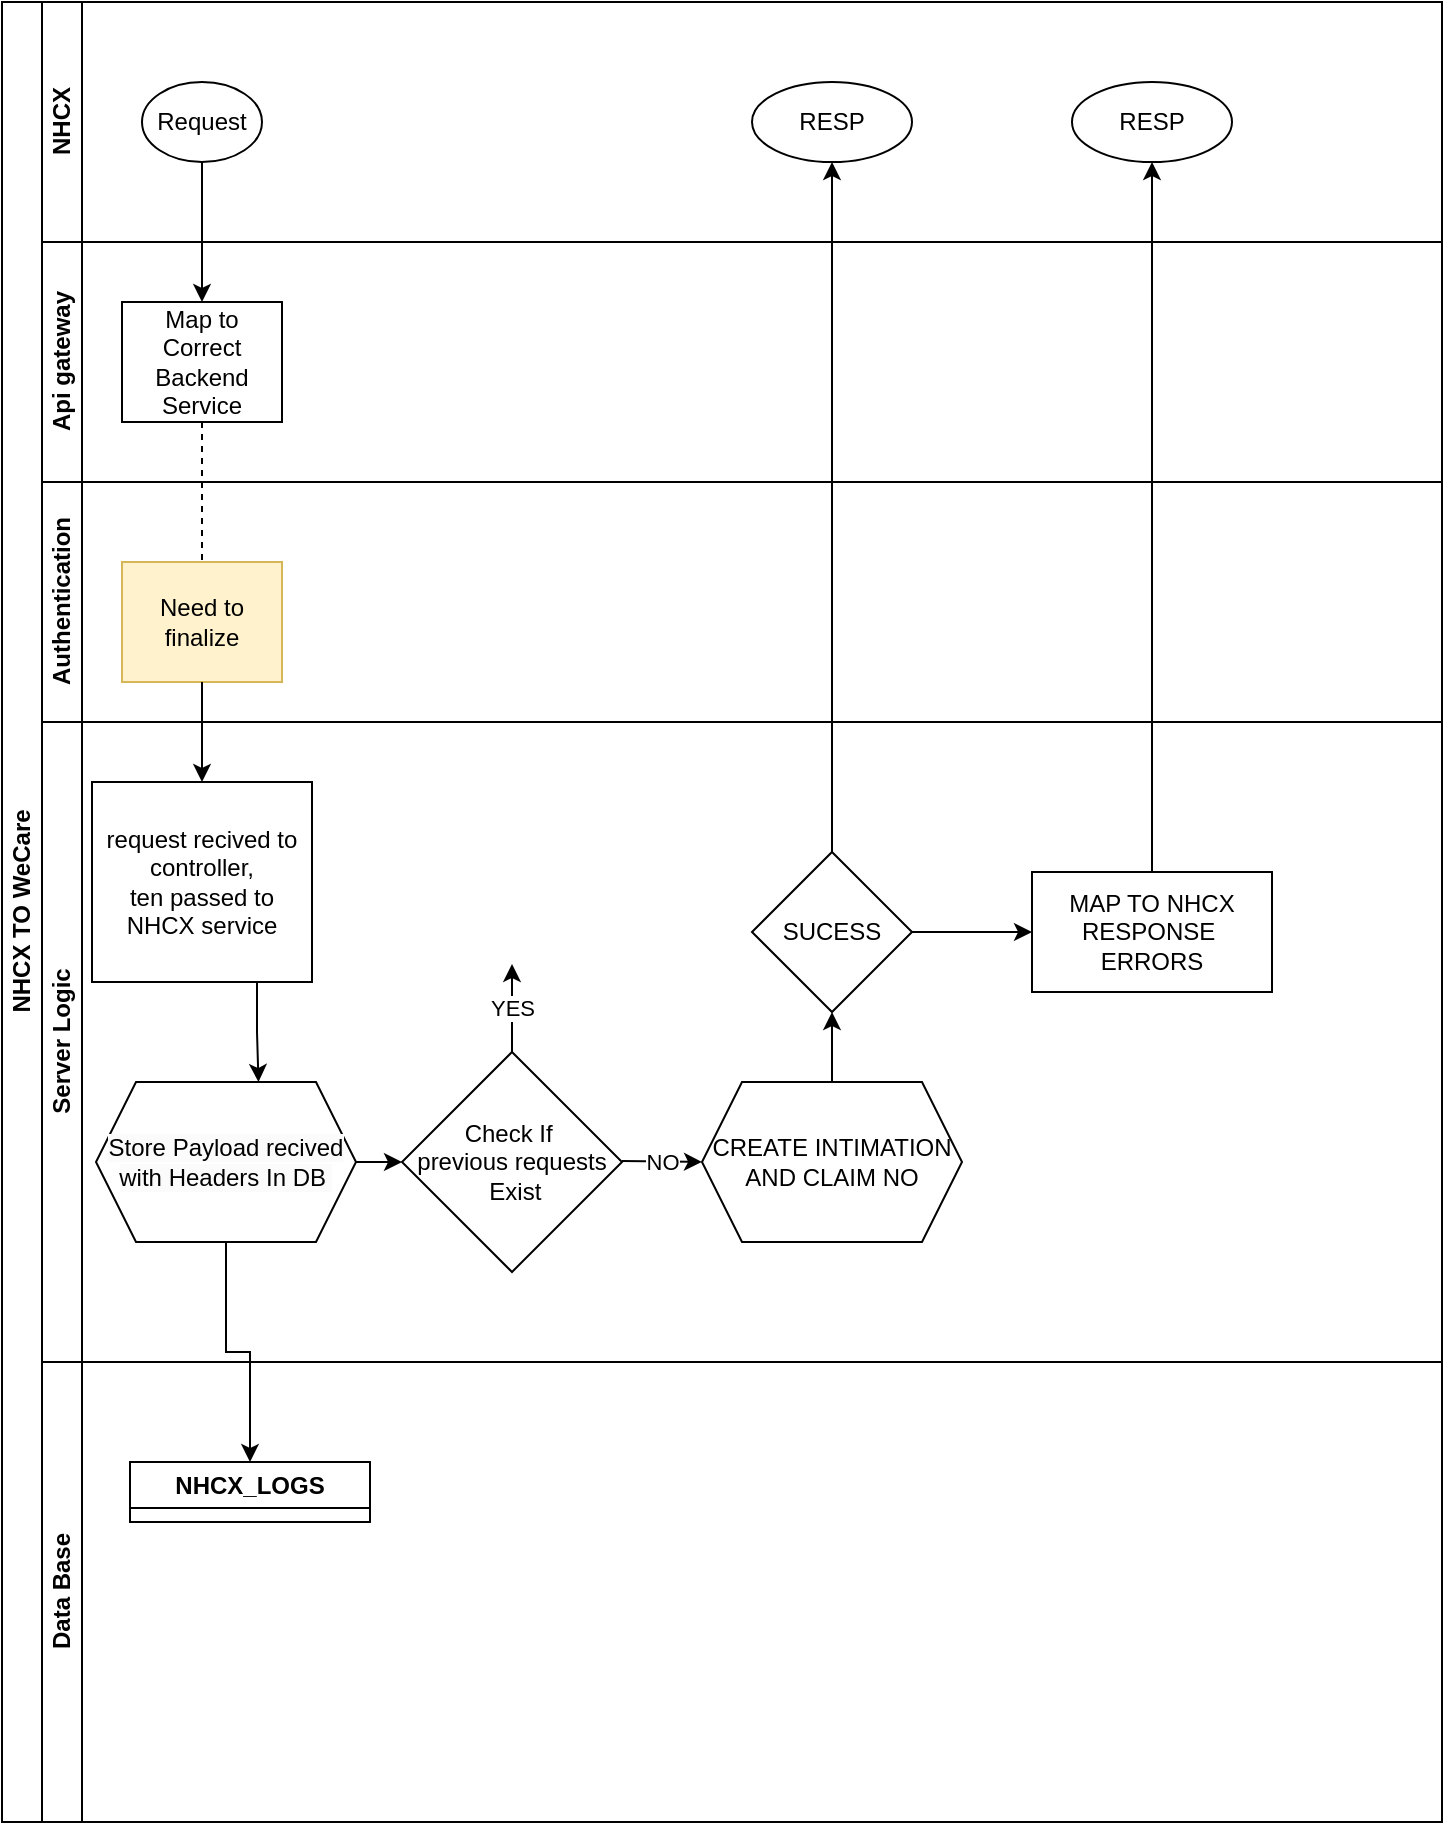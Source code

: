 <mxfile version="22.0.2" type="github" pages="4">
  <diagram id="prtHgNgQTEPvFCAcTncT" name="Page-1">
    <mxGraphModel dx="954" dy="526" grid="1" gridSize="10" guides="1" tooltips="1" connect="1" arrows="1" fold="1" page="1" pageScale="1" pageWidth="827" pageHeight="1169" math="0" shadow="0">
      <root>
        <mxCell id="0" />
        <mxCell id="1" parent="0" />
        <mxCell id="dNxyNK7c78bLwvsdeMH5-19" value="NHCX TO WeCare" style="swimlane;html=1;childLayout=stackLayout;resizeParent=1;resizeParentMax=0;horizontal=0;startSize=20;horizontalStack=0;" parent="1" vertex="1">
          <mxGeometry x="120" y="120" width="720" height="910" as="geometry">
            <mxRectangle x="120" y="120" width="40" height="60" as="alternateBounds" />
          </mxGeometry>
        </mxCell>
        <mxCell id="dNxyNK7c78bLwvsdeMH5-20" value="NHCX" style="swimlane;html=1;startSize=20;horizontal=0;" parent="dNxyNK7c78bLwvsdeMH5-19" vertex="1">
          <mxGeometry x="20" width="700" height="120" as="geometry">
            <mxRectangle x="20" width="430" height="30" as="alternateBounds" />
          </mxGeometry>
        </mxCell>
        <mxCell id="dNxyNK7c78bLwvsdeMH5-23" value="Request" style="ellipse;whiteSpace=wrap;html=1;" parent="dNxyNK7c78bLwvsdeMH5-20" vertex="1">
          <mxGeometry x="50" y="40" width="60" height="40" as="geometry" />
        </mxCell>
        <mxCell id="n_Xed9ibIA65ynU_BDhb-50" value="RESP" style="ellipse;whiteSpace=wrap;html=1;" parent="dNxyNK7c78bLwvsdeMH5-20" vertex="1">
          <mxGeometry x="355" y="40" width="80" height="40" as="geometry" />
        </mxCell>
        <mxCell id="n_Xed9ibIA65ynU_BDhb-54" value="RESP" style="ellipse;whiteSpace=wrap;html=1;" parent="dNxyNK7c78bLwvsdeMH5-20" vertex="1">
          <mxGeometry x="515" y="40" width="80" height="40" as="geometry" />
        </mxCell>
        <mxCell id="dNxyNK7c78bLwvsdeMH5-21" value="Api gateway" style="swimlane;html=1;startSize=20;horizontal=0;" parent="dNxyNK7c78bLwvsdeMH5-19" vertex="1">
          <mxGeometry x="20" y="120" width="700" height="120" as="geometry" />
        </mxCell>
        <mxCell id="dNxyNK7c78bLwvsdeMH5-24" value="Map to Correct Backend Service" style="rounded=0;whiteSpace=wrap;html=1;fontFamily=Helvetica;fontSize=12;fontColor=#000000;align=center;" parent="dNxyNK7c78bLwvsdeMH5-21" vertex="1">
          <mxGeometry x="40" y="30" width="80" height="60" as="geometry" />
        </mxCell>
        <mxCell id="dNxyNK7c78bLwvsdeMH5-22" value="Authentication" style="swimlane;html=1;startSize=20;horizontal=0;" parent="dNxyNK7c78bLwvsdeMH5-19" vertex="1">
          <mxGeometry x="20" y="240" width="700" height="120" as="geometry" />
        </mxCell>
        <mxCell id="dNxyNK7c78bLwvsdeMH5-26" value="Need to finalize" style="rounded=0;whiteSpace=wrap;html=1;fontFamily=Helvetica;fontSize=12;align=center;fillColor=#fff2cc;strokeColor=#d6b656;" parent="dNxyNK7c78bLwvsdeMH5-22" vertex="1">
          <mxGeometry x="40" y="40" width="80" height="60" as="geometry" />
        </mxCell>
        <mxCell id="n_Xed9ibIA65ynU_BDhb-4" value="Server Logic" style="swimlane;html=1;startSize=20;horizontal=0;" parent="dNxyNK7c78bLwvsdeMH5-19" vertex="1">
          <mxGeometry x="20" y="360" width="700" height="320" as="geometry" />
        </mxCell>
        <mxCell id="n_Xed9ibIA65ynU_BDhb-18" style="edgeStyle=orthogonalEdgeStyle;rounded=0;orthogonalLoop=1;jettySize=auto;html=1;exitX=0.75;exitY=1;exitDx=0;exitDy=0;entryX=0.625;entryY=0;entryDx=0;entryDy=0;" parent="n_Xed9ibIA65ynU_BDhb-4" source="n_Xed9ibIA65ynU_BDhb-7" target="n_Xed9ibIA65ynU_BDhb-15" edge="1">
          <mxGeometry relative="1" as="geometry" />
        </mxCell>
        <mxCell id="n_Xed9ibIA65ynU_BDhb-7" value="request recived to controller,&lt;br&gt;ten passed to NHCX service" style="rounded=0;whiteSpace=wrap;html=1;fontFamily=Helvetica;fontSize=12;fontColor=#000000;align=center;" parent="n_Xed9ibIA65ynU_BDhb-4" vertex="1">
          <mxGeometry x="25" y="30" width="110" height="100" as="geometry" />
        </mxCell>
        <mxCell id="n_Xed9ibIA65ynU_BDhb-25" value="" style="edgeStyle=orthogonalEdgeStyle;rounded=0;orthogonalLoop=1;jettySize=auto;html=1;" parent="n_Xed9ibIA65ynU_BDhb-4" source="n_Xed9ibIA65ynU_BDhb-15" target="n_Xed9ibIA65ynU_BDhb-24" edge="1">
          <mxGeometry relative="1" as="geometry" />
        </mxCell>
        <mxCell id="n_Xed9ibIA65ynU_BDhb-15" value="&lt;meta charset=&quot;utf-8&quot;&gt;&lt;span style=&quot;color: rgb(0, 0, 0); font-family: Helvetica; font-size: 12px; font-style: normal; font-variant-ligatures: normal; font-variant-caps: normal; font-weight: 400; letter-spacing: normal; orphans: 2; text-align: center; text-indent: 0px; text-transform: none; widows: 2; word-spacing: 0px; -webkit-text-stroke-width: 0px; background-color: rgb(251, 251, 251); text-decoration-thickness: initial; text-decoration-style: initial; text-decoration-color: initial; float: none; display: inline !important;&quot;&gt;Store Payload recived with Headers In DB&amp;nbsp;&lt;/span&gt;" style="shape=hexagon;perimeter=hexagonPerimeter2;whiteSpace=wrap;html=1;fixedSize=1;" parent="n_Xed9ibIA65ynU_BDhb-4" vertex="1">
          <mxGeometry x="27" y="180" width="130" height="80" as="geometry" />
        </mxCell>
        <mxCell id="n_Xed9ibIA65ynU_BDhb-24" value="Check If&amp;nbsp;&lt;br&gt;previous requests&lt;br&gt;&amp;nbsp;Exist" style="rhombus;whiteSpace=wrap;html=1;" parent="n_Xed9ibIA65ynU_BDhb-4" vertex="1">
          <mxGeometry x="180" y="165" width="110" height="110" as="geometry" />
        </mxCell>
        <mxCell id="n_Xed9ibIA65ynU_BDhb-30" value="" style="endArrow=classic;html=1;rounded=0;" parent="n_Xed9ibIA65ynU_BDhb-4" edge="1">
          <mxGeometry relative="1" as="geometry">
            <mxPoint x="290" y="219.5" as="sourcePoint" />
            <mxPoint x="330" y="220" as="targetPoint" />
          </mxGeometry>
        </mxCell>
        <mxCell id="n_Xed9ibIA65ynU_BDhb-31" value="NO" style="edgeLabel;resizable=0;html=1;align=center;verticalAlign=middle;" parent="n_Xed9ibIA65ynU_BDhb-30" connectable="0" vertex="1">
          <mxGeometry relative="1" as="geometry" />
        </mxCell>
        <mxCell id="n_Xed9ibIA65ynU_BDhb-37" value="" style="endArrow=classic;html=1;rounded=0;exitX=0.5;exitY=0;exitDx=0;exitDy=0;" parent="n_Xed9ibIA65ynU_BDhb-4" source="n_Xed9ibIA65ynU_BDhb-24" edge="1">
          <mxGeometry relative="1" as="geometry">
            <mxPoint x="234" y="130" as="sourcePoint" />
            <mxPoint x="235" y="121" as="targetPoint" />
          </mxGeometry>
        </mxCell>
        <mxCell id="n_Xed9ibIA65ynU_BDhb-38" value="YES" style="edgeLabel;resizable=0;html=1;align=center;verticalAlign=middle;" parent="n_Xed9ibIA65ynU_BDhb-37" connectable="0" vertex="1">
          <mxGeometry relative="1" as="geometry" />
        </mxCell>
        <mxCell id="n_Xed9ibIA65ynU_BDhb-45" value="" style="edgeStyle=orthogonalEdgeStyle;rounded=0;orthogonalLoop=1;jettySize=auto;html=1;" parent="n_Xed9ibIA65ynU_BDhb-4" source="n_Xed9ibIA65ynU_BDhb-41" target="n_Xed9ibIA65ynU_BDhb-44" edge="1">
          <mxGeometry relative="1" as="geometry" />
        </mxCell>
        <UserObject label="CREATE INTIMATION AND CLAIM NO" link="data:page/id,0DPZlB081FTVNjkBk7KC" id="n_Xed9ibIA65ynU_BDhb-41">
          <mxCell style="shape=hexagon;perimeter=hexagonPerimeter2;whiteSpace=wrap;html=1;fixedSize=1;" parent="n_Xed9ibIA65ynU_BDhb-4" vertex="1">
            <mxGeometry x="330" y="180" width="130" height="80" as="geometry" />
          </mxCell>
        </UserObject>
        <mxCell id="n_Xed9ibIA65ynU_BDhb-53" value="" style="edgeStyle=orthogonalEdgeStyle;rounded=0;orthogonalLoop=1;jettySize=auto;html=1;" parent="n_Xed9ibIA65ynU_BDhb-4" source="n_Xed9ibIA65ynU_BDhb-44" target="n_Xed9ibIA65ynU_BDhb-52" edge="1">
          <mxGeometry relative="1" as="geometry" />
        </mxCell>
        <mxCell id="n_Xed9ibIA65ynU_BDhb-44" value="SUCESS" style="rhombus;whiteSpace=wrap;html=1;" parent="n_Xed9ibIA65ynU_BDhb-4" vertex="1">
          <mxGeometry x="355" y="65" width="80" height="80" as="geometry" />
        </mxCell>
        <mxCell id="n_Xed9ibIA65ynU_BDhb-52" value="MAP TO NHCX RESPONSE&amp;nbsp; ERRORS" style="whiteSpace=wrap;html=1;" parent="n_Xed9ibIA65ynU_BDhb-4" vertex="1">
          <mxGeometry x="495" y="75" width="120" height="60" as="geometry" />
        </mxCell>
        <mxCell id="n_Xed9ibIA65ynU_BDhb-3" value="Data Base" style="swimlane;html=1;startSize=20;horizontal=0;" parent="dNxyNK7c78bLwvsdeMH5-19" vertex="1">
          <mxGeometry x="20" y="680" width="700" height="230" as="geometry" />
        </mxCell>
        <UserObject label="NHCX_LOGS" link="data:page/id,4wlm6lmaPrlt67HvVmds" id="n_Xed9ibIA65ynU_BDhb-13">
          <mxCell style="swimlane;whiteSpace=wrap;html=1;" parent="n_Xed9ibIA65ynU_BDhb-3" vertex="1" collapsed="1">
            <mxGeometry x="44" y="50" width="120" height="30" as="geometry">
              <mxRectangle x="44" y="50" width="96" height="80" as="alternateBounds" />
            </mxGeometry>
          </mxCell>
        </UserObject>
        <mxCell id="dNxyNK7c78bLwvsdeMH5-25" value="" style="edgeStyle=orthogonalEdgeStyle;rounded=0;orthogonalLoop=1;jettySize=auto;html=1;" parent="dNxyNK7c78bLwvsdeMH5-19" source="dNxyNK7c78bLwvsdeMH5-23" target="dNxyNK7c78bLwvsdeMH5-24" edge="1">
          <mxGeometry relative="1" as="geometry" />
        </mxCell>
        <mxCell id="dNxyNK7c78bLwvsdeMH5-27" value="" style="edgeStyle=orthogonalEdgeStyle;rounded=0;orthogonalLoop=1;jettySize=auto;html=1;dashed=1;endArrow=none;endFill=0;" parent="dNxyNK7c78bLwvsdeMH5-19" source="dNxyNK7c78bLwvsdeMH5-24" target="dNxyNK7c78bLwvsdeMH5-26" edge="1">
          <mxGeometry relative="1" as="geometry" />
        </mxCell>
        <mxCell id="n_Xed9ibIA65ynU_BDhb-8" value="" style="endArrow=classic;html=1;rounded=0;exitX=0.5;exitY=1;exitDx=0;exitDy=0;entryX=0.5;entryY=0;entryDx=0;entryDy=0;" parent="dNxyNK7c78bLwvsdeMH5-19" source="dNxyNK7c78bLwvsdeMH5-26" target="n_Xed9ibIA65ynU_BDhb-7" edge="1">
          <mxGeometry width="50" height="50" relative="1" as="geometry">
            <mxPoint x="270" y="510" as="sourcePoint" />
            <mxPoint x="320" y="460" as="targetPoint" />
          </mxGeometry>
        </mxCell>
        <mxCell id="n_Xed9ibIA65ynU_BDhb-19" style="edgeStyle=orthogonalEdgeStyle;rounded=0;orthogonalLoop=1;jettySize=auto;html=1;" parent="dNxyNK7c78bLwvsdeMH5-19" source="n_Xed9ibIA65ynU_BDhb-15" target="n_Xed9ibIA65ynU_BDhb-13" edge="1">
          <mxGeometry relative="1" as="geometry" />
        </mxCell>
        <mxCell id="n_Xed9ibIA65ynU_BDhb-51" value="" style="edgeStyle=orthogonalEdgeStyle;rounded=0;orthogonalLoop=1;jettySize=auto;html=1;" parent="dNxyNK7c78bLwvsdeMH5-19" source="n_Xed9ibIA65ynU_BDhb-44" target="n_Xed9ibIA65ynU_BDhb-50" edge="1">
          <mxGeometry relative="1" as="geometry" />
        </mxCell>
        <mxCell id="n_Xed9ibIA65ynU_BDhb-55" value="" style="edgeStyle=orthogonalEdgeStyle;rounded=0;orthogonalLoop=1;jettySize=auto;html=1;" parent="dNxyNK7c78bLwvsdeMH5-19" source="n_Xed9ibIA65ynU_BDhb-52" target="n_Xed9ibIA65ynU_BDhb-54" edge="1">
          <mxGeometry relative="1" as="geometry" />
        </mxCell>
      </root>
    </mxGraphModel>
  </diagram>
  <diagram id="0DPZlB081FTVNjkBk7KC" name="create Intimation and  claim">
    <mxGraphModel dx="954" dy="526" grid="1" gridSize="10" guides="1" tooltips="1" connect="1" arrows="1" fold="1" page="1" pageScale="1" pageWidth="827" pageHeight="1169" math="0" shadow="0">
      <root>
        <mxCell id="0" />
        <mxCell id="1" parent="0" />
        <mxCell id="bLgeyS6EQl_RyTogpNhn-4" value="" style="edgeStyle=orthogonalEdgeStyle;rounded=0;orthogonalLoop=1;jettySize=auto;html=1;" parent="1" source="bLgeyS6EQl_RyTogpNhn-2" target="bLgeyS6EQl_RyTogpNhn-3" edge="1">
          <mxGeometry relative="1" as="geometry" />
        </mxCell>
        <mxCell id="bLgeyS6EQl_RyTogpNhn-2" value="PayLoad" style="ellipse;whiteSpace=wrap;html=1;" parent="1" vertex="1">
          <mxGeometry x="80" y="190" width="120" height="40" as="geometry" />
        </mxCell>
        <mxCell id="bLgeyS6EQl_RyTogpNhn-6" value="" style="edgeStyle=orthogonalEdgeStyle;rounded=0;orthogonalLoop=1;jettySize=auto;html=1;" parent="1" source="bLgeyS6EQl_RyTogpNhn-3" target="bLgeyS6EQl_RyTogpNhn-5" edge="1">
          <mxGeometry relative="1" as="geometry" />
        </mxCell>
        <mxCell id="bLgeyS6EQl_RyTogpNhn-3" value="Validate If Payload has all data present" style="rounded=1;whiteSpace=wrap;html=1;" parent="1" vertex="1">
          <mxGeometry x="80" y="300" width="120" height="60" as="geometry" />
        </mxCell>
        <mxCell id="bLgeyS6EQl_RyTogpNhn-8" value="YES" style="edgeStyle=orthogonalEdgeStyle;rounded=0;orthogonalLoop=1;jettySize=auto;html=1;" parent="1" source="bLgeyS6EQl_RyTogpNhn-5" target="bLgeyS6EQl_RyTogpNhn-7" edge="1">
          <mxGeometry relative="1" as="geometry" />
        </mxCell>
        <mxCell id="bLgeyS6EQl_RyTogpNhn-10" value="NO" style="edgeStyle=orthogonalEdgeStyle;rounded=0;orthogonalLoop=1;jettySize=auto;html=1;" parent="1" source="bLgeyS6EQl_RyTogpNhn-5" target="bLgeyS6EQl_RyTogpNhn-9" edge="1">
          <mxGeometry relative="1" as="geometry" />
        </mxCell>
        <mxCell id="bLgeyS6EQl_RyTogpNhn-5" value="Sucess" style="rhombus;whiteSpace=wrap;html=1;rounded=1;" parent="1" vertex="1">
          <mxGeometry x="100" y="430" width="80" height="80" as="geometry" />
        </mxCell>
        <mxCell id="bLgeyS6EQl_RyTogpNhn-12" value="" style="edgeStyle=orthogonalEdgeStyle;rounded=0;orthogonalLoop=1;jettySize=auto;html=1;" parent="1" source="bLgeyS6EQl_RyTogpNhn-7" target="bLgeyS6EQl_RyTogpNhn-11" edge="1">
          <mxGeometry relative="1" as="geometry" />
        </mxCell>
        <mxCell id="bLgeyS6EQl_RyTogpNhn-7" value="Use Create Inimation APi For SPA,&lt;br&gt;" style="whiteSpace=wrap;html=1;rounded=1;" parent="1" vertex="1">
          <mxGeometry x="240" y="440" width="120" height="60" as="geometry" />
        </mxCell>
        <mxCell id="bLgeyS6EQl_RyTogpNhn-9" value="return Error with&amp;nbsp; proper key missed&amp;nbsp; in payload" style="whiteSpace=wrap;html=1;rounded=1;" parent="1" vertex="1">
          <mxGeometry x="80" y="600" width="120" height="60" as="geometry" />
        </mxCell>
        <mxCell id="bLgeyS6EQl_RyTogpNhn-11" value="use Create Inward API&amp;nbsp;" style="whiteSpace=wrap;html=1;rounded=1;" parent="1" vertex="1">
          <mxGeometry x="440" y="440" width="120" height="60" as="geometry" />
        </mxCell>
      </root>
    </mxGraphModel>
  </diagram>
  <diagram id="4wlm6lmaPrlt67HvVmds" name="schema NHCX logs">
    <mxGraphModel dx="954" dy="526" grid="1" gridSize="10" guides="1" tooltips="1" connect="1" arrows="1" fold="1" page="1" pageScale="1" pageWidth="827" pageHeight="1169" math="0" shadow="0">
      <root>
        <mxCell id="0" />
        <mxCell id="1" parent="0" />
        <mxCell id="YQpDddAUyEyW4kxvSw8K-27" value="NHCX Logs" style="shape=table;startSize=20;container=1;collapsible=0;childLayout=tableLayout;strokeColor=default;fontSize=16;" vertex="1" parent="1">
          <mxGeometry x="90" y="730" width="350" height="374" as="geometry" />
        </mxCell>
        <mxCell id="YQpDddAUyEyW4kxvSw8K-28" value="" style="shape=tableRow;horizontal=0;startSize=0;swimlaneHead=0;swimlaneBody=0;strokeColor=inherit;top=0;left=0;bottom=0;right=0;collapsible=0;dropTarget=0;fillColor=none;points=[[0,0.5],[1,0.5]];portConstraint=eastwest;fontSize=16;" vertex="1" parent="YQpDddAUyEyW4kxvSw8K-27">
          <mxGeometry y="20" width="350" height="26" as="geometry" />
        </mxCell>
        <mxCell id="YQpDddAUyEyW4kxvSw8K-29" value="PK" style="shape=partialRectangle;html=1;whiteSpace=wrap;connectable=0;strokeColor=inherit;overflow=hidden;fillColor=none;top=0;left=0;bottom=0;right=0;pointerEvents=1;fontSize=16;" vertex="1" parent="YQpDddAUyEyW4kxvSw8K-28">
          <mxGeometry width="80" height="26" as="geometry">
            <mxRectangle width="80" height="26" as="alternateBounds" />
          </mxGeometry>
        </mxCell>
        <mxCell id="YQpDddAUyEyW4kxvSw8K-30" value="_id" style="shape=partialRectangle;html=1;whiteSpace=wrap;connectable=0;strokeColor=inherit;overflow=hidden;fillColor=none;top=0;left=0;bottom=0;right=0;pointerEvents=1;fontSize=16;" vertex="1" parent="YQpDddAUyEyW4kxvSw8K-28">
          <mxGeometry x="80" width="120" height="26" as="geometry">
            <mxRectangle width="120" height="26" as="alternateBounds" />
          </mxGeometry>
        </mxCell>
        <mxCell id="YQpDddAUyEyW4kxvSw8K-31" value="" style="shape=partialRectangle;html=1;whiteSpace=wrap;connectable=0;strokeColor=inherit;overflow=hidden;fillColor=none;top=0;left=0;bottom=0;right=0;pointerEvents=1;fontSize=16;" vertex="1" parent="YQpDddAUyEyW4kxvSw8K-28">
          <mxGeometry x="200" width="150" height="26" as="geometry">
            <mxRectangle width="150" height="26" as="alternateBounds" />
          </mxGeometry>
        </mxCell>
        <mxCell id="YQpDddAUyEyW4kxvSw8K-32" value="" style="shape=tableRow;horizontal=0;startSize=0;swimlaneHead=0;swimlaneBody=0;strokeColor=inherit;top=0;left=0;bottom=0;right=0;collapsible=0;dropTarget=0;fillColor=none;points=[[0,0.5],[1,0.5]];portConstraint=eastwest;fontSize=16;" vertex="1" parent="YQpDddAUyEyW4kxvSw8K-27">
          <mxGeometry y="46" width="350" height="44" as="geometry" />
        </mxCell>
        <mxCell id="YQpDddAUyEyW4kxvSw8K-33" value="FK1" style="shape=partialRectangle;html=1;whiteSpace=wrap;connectable=0;strokeColor=inherit;overflow=hidden;fillColor=none;top=0;left=0;bottom=0;right=0;pointerEvents=1;fontSize=16;" vertex="1" parent="YQpDddAUyEyW4kxvSw8K-32">
          <mxGeometry width="80" height="44" as="geometry">
            <mxRectangle width="80" height="44" as="alternateBounds" />
          </mxGeometry>
        </mxCell>
        <mxCell id="YQpDddAUyEyW4kxvSw8K-34" value="Claim no" style="shape=partialRectangle;html=1;whiteSpace=wrap;connectable=0;strokeColor=inherit;overflow=hidden;fillColor=none;top=0;left=0;bottom=0;right=0;pointerEvents=1;fontSize=16;" vertex="1" parent="YQpDddAUyEyW4kxvSw8K-32">
          <mxGeometry x="80" width="120" height="44" as="geometry">
            <mxRectangle width="120" height="44" as="alternateBounds" />
          </mxGeometry>
        </mxCell>
        <mxCell id="YQpDddAUyEyW4kxvSw8K-35" value="N&lt;span style=&quot;font-family: Verdana; font-size: 12px; text-align: left;&quot;&gt;on Mandstory String&lt;/span&gt;" style="shape=partialRectangle;html=1;whiteSpace=wrap;connectable=0;strokeColor=inherit;overflow=hidden;fillColor=none;top=0;left=0;bottom=0;right=0;pointerEvents=1;fontSize=16;" vertex="1" parent="YQpDddAUyEyW4kxvSw8K-32">
          <mxGeometry x="200" width="150" height="44" as="geometry">
            <mxRectangle width="150" height="44" as="alternateBounds" />
          </mxGeometry>
        </mxCell>
        <mxCell id="YQpDddAUyEyW4kxvSw8K-36" value="" style="shape=tableRow;horizontal=0;startSize=0;swimlaneHead=0;swimlaneBody=0;strokeColor=inherit;top=0;left=0;bottom=0;right=0;collapsible=0;dropTarget=0;fillColor=none;points=[[0,0.5],[1,0.5]];portConstraint=eastwest;fontSize=16;" vertex="1" parent="YQpDddAUyEyW4kxvSw8K-27">
          <mxGeometry y="90" width="350" height="60" as="geometry" />
        </mxCell>
        <mxCell id="YQpDddAUyEyW4kxvSw8K-37" value="FK2" style="shape=partialRectangle;html=1;whiteSpace=wrap;connectable=0;strokeColor=inherit;overflow=hidden;fillColor=none;top=0;left=0;bottom=0;right=0;pointerEvents=1;fontSize=16;" vertex="1" parent="YQpDddAUyEyW4kxvSw8K-36">
          <mxGeometry width="80" height="60" as="geometry">
            <mxRectangle width="80" height="60" as="alternateBounds" />
          </mxGeometry>
        </mxCell>
        <mxCell id="YQpDddAUyEyW4kxvSw8K-38" value="Claim_ID" style="shape=partialRectangle;html=1;whiteSpace=wrap;connectable=0;strokeColor=inherit;overflow=hidden;fillColor=none;top=0;left=0;bottom=0;right=0;pointerEvents=1;fontSize=16;" vertex="1" parent="YQpDddAUyEyW4kxvSw8K-36">
          <mxGeometry x="80" width="120" height="60" as="geometry">
            <mxRectangle width="120" height="60" as="alternateBounds" />
          </mxGeometry>
        </mxCell>
        <mxCell id="YQpDddAUyEyW4kxvSw8K-39" value="_id for baseclaim&amp;nbsp;" style="shape=partialRectangle;html=1;whiteSpace=wrap;connectable=0;strokeColor=inherit;overflow=hidden;fillColor=none;top=0;left=0;bottom=0;right=0;pointerEvents=1;fontSize=16;" vertex="1" parent="YQpDddAUyEyW4kxvSw8K-36">
          <mxGeometry x="200" width="150" height="60" as="geometry">
            <mxRectangle width="150" height="60" as="alternateBounds" />
          </mxGeometry>
        </mxCell>
        <mxCell id="YQpDddAUyEyW4kxvSw8K-52" style="shape=tableRow;horizontal=0;startSize=0;swimlaneHead=0;swimlaneBody=0;strokeColor=inherit;top=0;left=0;bottom=0;right=0;collapsible=0;dropTarget=0;fillColor=none;points=[[0,0.5],[1,0.5]];portConstraint=eastwest;fontSize=16;" vertex="1" parent="YQpDddAUyEyW4kxvSw8K-27">
          <mxGeometry y="150" width="350" height="56" as="geometry" />
        </mxCell>
        <mxCell id="YQpDddAUyEyW4kxvSw8K-53" value="PK" style="shape=partialRectangle;html=1;whiteSpace=wrap;connectable=0;strokeColor=inherit;overflow=hidden;fillColor=none;top=0;left=0;bottom=0;right=0;pointerEvents=1;fontSize=16;" vertex="1" parent="YQpDddAUyEyW4kxvSw8K-52">
          <mxGeometry width="80" height="56" as="geometry">
            <mxRectangle width="80" height="56" as="alternateBounds" />
          </mxGeometry>
        </mxCell>
        <mxCell id="YQpDddAUyEyW4kxvSw8K-54" value="NHCXID" style="shape=partialRectangle;html=1;whiteSpace=wrap;connectable=0;strokeColor=inherit;overflow=hidden;fillColor=none;top=0;left=0;bottom=0;right=0;pointerEvents=1;fontSize=16;" vertex="1" parent="YQpDddAUyEyW4kxvSw8K-52">
          <mxGeometry x="80" width="120" height="56" as="geometry">
            <mxRectangle width="120" height="56" as="alternateBounds" />
          </mxGeometry>
        </mxCell>
        <mxCell id="YQpDddAUyEyW4kxvSw8K-55" value="Unique NHCX identifier" style="shape=partialRectangle;html=1;whiteSpace=wrap;connectable=0;strokeColor=inherit;overflow=hidden;fillColor=none;top=0;left=0;bottom=0;right=0;pointerEvents=1;fontSize=16;" vertex="1" parent="YQpDddAUyEyW4kxvSw8K-52">
          <mxGeometry x="200" width="150" height="56" as="geometry">
            <mxRectangle width="150" height="56" as="alternateBounds" />
          </mxGeometry>
        </mxCell>
        <mxCell id="YQpDddAUyEyW4kxvSw8K-48" style="shape=tableRow;horizontal=0;startSize=0;swimlaneHead=0;swimlaneBody=0;strokeColor=inherit;top=0;left=0;bottom=0;right=0;collapsible=0;dropTarget=0;fillColor=none;points=[[0,0.5],[1,0.5]];portConstraint=eastwest;fontSize=16;" vertex="1" parent="YQpDddAUyEyW4kxvSw8K-27">
          <mxGeometry y="206" width="350" height="56" as="geometry" />
        </mxCell>
        <mxCell id="YQpDddAUyEyW4kxvSw8K-49" style="shape=partialRectangle;html=1;whiteSpace=wrap;connectable=0;strokeColor=inherit;overflow=hidden;fillColor=none;top=0;left=0;bottom=0;right=0;pointerEvents=1;fontSize=16;" vertex="1" parent="YQpDddAUyEyW4kxvSw8K-48">
          <mxGeometry width="80" height="56" as="geometry">
            <mxRectangle width="80" height="56" as="alternateBounds" />
          </mxGeometry>
        </mxCell>
        <mxCell id="YQpDddAUyEyW4kxvSw8K-50" value="requests" style="shape=partialRectangle;html=1;whiteSpace=wrap;connectable=0;strokeColor=inherit;overflow=hidden;fillColor=none;top=0;left=0;bottom=0;right=0;pointerEvents=1;fontSize=16;" vertex="1" parent="YQpDddAUyEyW4kxvSw8K-48">
          <mxGeometry x="80" width="120" height="56" as="geometry">
            <mxRectangle width="120" height="56" as="alternateBounds" />
          </mxGeometry>
        </mxCell>
        <mxCell id="YQpDddAUyEyW4kxvSw8K-51" value="required Array of objects" style="shape=partialRectangle;html=1;whiteSpace=wrap;connectable=0;strokeColor=inherit;overflow=hidden;fillColor=none;top=0;left=0;bottom=0;right=0;pointerEvents=1;fontSize=16;" vertex="1" parent="YQpDddAUyEyW4kxvSw8K-48">
          <mxGeometry x="200" width="150" height="56" as="geometry">
            <mxRectangle width="150" height="56" as="alternateBounds" />
          </mxGeometry>
        </mxCell>
        <mxCell id="YQpDddAUyEyW4kxvSw8K-44" style="shape=tableRow;horizontal=0;startSize=0;swimlaneHead=0;swimlaneBody=0;strokeColor=inherit;top=0;left=0;bottom=0;right=0;collapsible=0;dropTarget=0;fillColor=none;points=[[0,0.5],[1,0.5]];portConstraint=eastwest;fontSize=16;" vertex="1" parent="YQpDddAUyEyW4kxvSw8K-27">
          <mxGeometry y="262" width="350" height="56" as="geometry" />
        </mxCell>
        <mxCell id="YQpDddAUyEyW4kxvSw8K-45" style="shape=partialRectangle;html=1;whiteSpace=wrap;connectable=0;strokeColor=inherit;overflow=hidden;fillColor=none;top=0;left=0;bottom=0;right=0;pointerEvents=1;fontSize=16;" vertex="1" parent="YQpDddAUyEyW4kxvSw8K-44">
          <mxGeometry width="80" height="56" as="geometry">
            <mxRectangle width="80" height="56" as="alternateBounds" />
          </mxGeometry>
        </mxCell>
        <mxCell id="YQpDddAUyEyW4kxvSw8K-46" value="responses" style="shape=partialRectangle;html=1;whiteSpace=wrap;connectable=0;strokeColor=inherit;overflow=hidden;fillColor=none;top=0;left=0;bottom=0;right=0;pointerEvents=1;fontSize=16;" vertex="1" parent="YQpDddAUyEyW4kxvSw8K-44">
          <mxGeometry x="80" width="120" height="56" as="geometry">
            <mxRectangle width="120" height="56" as="alternateBounds" />
          </mxGeometry>
        </mxCell>
        <mxCell id="YQpDddAUyEyW4kxvSw8K-47" value="Array of objects" style="shape=partialRectangle;html=1;whiteSpace=wrap;connectable=0;strokeColor=inherit;overflow=hidden;fillColor=none;top=0;left=0;bottom=0;right=0;pointerEvents=1;fontSize=16;" vertex="1" parent="YQpDddAUyEyW4kxvSw8K-44">
          <mxGeometry x="200" width="150" height="56" as="geometry">
            <mxRectangle width="150" height="56" as="alternateBounds" />
          </mxGeometry>
        </mxCell>
        <mxCell id="YQpDddAUyEyW4kxvSw8K-40" style="shape=tableRow;horizontal=0;startSize=0;swimlaneHead=0;swimlaneBody=0;strokeColor=inherit;top=0;left=0;bottom=0;right=0;collapsible=0;dropTarget=0;fillColor=none;points=[[0,0.5],[1,0.5]];portConstraint=eastwest;fontSize=16;" vertex="1" parent="YQpDddAUyEyW4kxvSw8K-27">
          <mxGeometry y="318" width="350" height="56" as="geometry" />
        </mxCell>
        <mxCell id="YQpDddAUyEyW4kxvSw8K-41" style="shape=partialRectangle;html=1;whiteSpace=wrap;connectable=0;strokeColor=inherit;overflow=hidden;fillColor=none;top=0;left=0;bottom=0;right=0;pointerEvents=1;fontSize=16;" vertex="1" parent="YQpDddAUyEyW4kxvSw8K-40">
          <mxGeometry width="80" height="56" as="geometry">
            <mxRectangle width="80" height="56" as="alternateBounds" />
          </mxGeometry>
        </mxCell>
        <mxCell id="YQpDddAUyEyW4kxvSw8K-42" value="CurrentStatus" style="shape=partialRectangle;html=1;whiteSpace=wrap;connectable=0;strokeColor=inherit;overflow=hidden;fillColor=none;top=0;left=0;bottom=0;right=0;pointerEvents=1;fontSize=16;" vertex="1" parent="YQpDddAUyEyW4kxvSw8K-40">
          <mxGeometry x="80" width="120" height="56" as="geometry">
            <mxRectangle width="120" height="56" as="alternateBounds" />
          </mxGeometry>
        </mxCell>
        <mxCell id="YQpDddAUyEyW4kxvSw8K-43" value="String of type status&amp;nbsp;" style="shape=partialRectangle;html=1;whiteSpace=wrap;connectable=0;strokeColor=inherit;overflow=hidden;fillColor=none;top=0;left=0;bottom=0;right=0;pointerEvents=1;fontSize=16;" vertex="1" parent="YQpDddAUyEyW4kxvSw8K-40">
          <mxGeometry x="200" width="150" height="56" as="geometry">
            <mxRectangle width="150" height="56" as="alternateBounds" />
          </mxGeometry>
        </mxCell>
        <mxCell id="YQpDddAUyEyW4kxvSw8K-94" value="Enum Status" style="swimlane;whiteSpace=wrap;html=1;" vertex="1" collapsed="1" parent="1">
          <mxGeometry x="470" y="1061" width="110" height="30" as="geometry">
            <mxRectangle x="300" y="1180" width="260" height="200" as="alternateBounds" />
          </mxGeometry>
        </mxCell>
        <mxCell id="YQpDddAUyEyW4kxvSw8K-99" value="" style="shape=table;startSize=0;container=1;collapsible=0;childLayout=tableLayout;fixedRows=1;rowLines=0;fontStyle=0;strokeColor=default;fontSize=16;" vertex="1" parent="YQpDddAUyEyW4kxvSw8K-94">
          <mxGeometry x="10" y="40" width="250" height="150" as="geometry" />
        </mxCell>
        <mxCell id="YQpDddAUyEyW4kxvSw8K-100" value="" style="shape=tableRow;horizontal=0;startSize=0;swimlaneHead=0;swimlaneBody=0;top=0;left=0;bottom=0;right=0;collapsible=0;dropTarget=0;fillColor=none;points=[[0,0.5],[1,0.5]];portConstraint=eastwest;strokeColor=inherit;fontSize=16;" vertex="1" parent="YQpDddAUyEyW4kxvSw8K-99">
          <mxGeometry width="250" height="30" as="geometry" />
        </mxCell>
        <mxCell id="YQpDddAUyEyW4kxvSw8K-101" value="1" style="shape=partialRectangle;html=1;whiteSpace=wrap;connectable=0;fillColor=none;top=0;left=0;bottom=0;right=0;overflow=hidden;pointerEvents=1;strokeColor=inherit;fontSize=16;" vertex="1" parent="YQpDddAUyEyW4kxvSw8K-100">
          <mxGeometry width="56" height="30" as="geometry">
            <mxRectangle width="56" height="30" as="alternateBounds" />
          </mxGeometry>
        </mxCell>
        <mxCell id="YQpDddAUyEyW4kxvSw8K-102" value="Request Recived" style="shape=partialRectangle;html=1;whiteSpace=wrap;connectable=0;fillColor=none;top=0;left=0;bottom=0;right=0;align=left;spacingLeft=6;overflow=hidden;strokeColor=inherit;fontSize=16;" vertex="1" parent="YQpDddAUyEyW4kxvSw8K-100">
          <mxGeometry x="56" width="194" height="30" as="geometry">
            <mxRectangle width="194" height="30" as="alternateBounds" />
          </mxGeometry>
        </mxCell>
        <mxCell id="YQpDddAUyEyW4kxvSw8K-103" value="" style="shape=tableRow;horizontal=0;startSize=0;swimlaneHead=0;swimlaneBody=0;top=0;left=0;bottom=0;right=0;collapsible=0;dropTarget=0;fillColor=none;points=[[0,0.5],[1,0.5]];portConstraint=eastwest;strokeColor=inherit;fontSize=16;" vertex="1" parent="YQpDddAUyEyW4kxvSw8K-99">
          <mxGeometry y="30" width="250" height="30" as="geometry" />
        </mxCell>
        <mxCell id="YQpDddAUyEyW4kxvSw8K-104" value="2" style="shape=partialRectangle;html=1;whiteSpace=wrap;connectable=0;fillColor=none;top=0;left=0;bottom=0;right=0;overflow=hidden;strokeColor=inherit;fontSize=16;" vertex="1" parent="YQpDddAUyEyW4kxvSw8K-103">
          <mxGeometry width="56" height="30" as="geometry">
            <mxRectangle width="56" height="30" as="alternateBounds" />
          </mxGeometry>
        </mxCell>
        <mxCell id="YQpDddAUyEyW4kxvSw8K-105" value="Reqest processing&amp;nbsp;" style="shape=partialRectangle;html=1;whiteSpace=wrap;connectable=0;fillColor=none;top=0;left=0;bottom=0;right=0;align=left;spacingLeft=6;overflow=hidden;strokeColor=inherit;fontSize=16;" vertex="1" parent="YQpDddAUyEyW4kxvSw8K-103">
          <mxGeometry x="56" width="194" height="30" as="geometry">
            <mxRectangle width="194" height="30" as="alternateBounds" />
          </mxGeometry>
        </mxCell>
        <mxCell id="YQpDddAUyEyW4kxvSw8K-106" value="" style="shape=tableRow;horizontal=0;startSize=0;swimlaneHead=0;swimlaneBody=0;top=0;left=0;bottom=0;right=0;collapsible=0;dropTarget=0;fillColor=none;points=[[0,0.5],[1,0.5]];portConstraint=eastwest;strokeColor=inherit;fontSize=16;" vertex="1" parent="YQpDddAUyEyW4kxvSw8K-99">
          <mxGeometry y="60" width="250" height="30" as="geometry" />
        </mxCell>
        <mxCell id="YQpDddAUyEyW4kxvSw8K-107" value="3" style="shape=partialRectangle;html=1;whiteSpace=wrap;connectable=0;fillColor=none;top=0;left=0;bottom=0;right=0;overflow=hidden;strokeColor=inherit;fontSize=16;" vertex="1" parent="YQpDddAUyEyW4kxvSw8K-106">
          <mxGeometry width="56" height="30" as="geometry">
            <mxRectangle width="56" height="30" as="alternateBounds" />
          </mxGeometry>
        </mxCell>
        <mxCell id="YQpDddAUyEyW4kxvSw8K-108" value="Claim Generated" style="shape=partialRectangle;html=1;whiteSpace=wrap;connectable=0;fillColor=none;top=0;left=0;bottom=0;right=0;align=left;spacingLeft=6;overflow=hidden;strokeColor=inherit;fontSize=16;" vertex="1" parent="YQpDddAUyEyW4kxvSw8K-106">
          <mxGeometry x="56" width="194" height="30" as="geometry">
            <mxRectangle width="194" height="30" as="alternateBounds" />
          </mxGeometry>
        </mxCell>
        <mxCell id="YQpDddAUyEyW4kxvSw8K-109" value="" style="shape=tableRow;horizontal=0;startSize=0;swimlaneHead=0;swimlaneBody=0;top=0;left=0;bottom=0;right=0;collapsible=0;dropTarget=0;fillColor=none;points=[[0,0.5],[1,0.5]];portConstraint=eastwest;strokeColor=inherit;fontSize=16;" vertex="1" parent="YQpDddAUyEyW4kxvSw8K-99">
          <mxGeometry y="90" width="250" height="30" as="geometry" />
        </mxCell>
        <mxCell id="YQpDddAUyEyW4kxvSw8K-110" value="4" style="shape=partialRectangle;html=1;whiteSpace=wrap;connectable=0;fillColor=none;top=0;left=0;bottom=0;right=0;overflow=hidden;strokeColor=inherit;fontSize=16;" vertex="1" parent="YQpDddAUyEyW4kxvSw8K-109">
          <mxGeometry width="56" height="30" as="geometry">
            <mxRectangle width="56" height="30" as="alternateBounds" />
          </mxGeometry>
        </mxCell>
        <mxCell id="YQpDddAUyEyW4kxvSw8K-111" value="Error&amp;nbsp;" style="shape=partialRectangle;html=1;whiteSpace=wrap;connectable=0;fillColor=none;top=0;left=0;bottom=0;right=0;align=left;spacingLeft=6;overflow=hidden;strokeColor=inherit;fontSize=16;" vertex="1" parent="YQpDddAUyEyW4kxvSw8K-109">
          <mxGeometry x="56" width="194" height="30" as="geometry">
            <mxRectangle width="194" height="30" as="alternateBounds" />
          </mxGeometry>
        </mxCell>
        <mxCell id="YQpDddAUyEyW4kxvSw8K-112" value="" style="shape=tableRow;horizontal=0;startSize=0;swimlaneHead=0;swimlaneBody=0;top=0;left=0;bottom=0;right=0;collapsible=0;dropTarget=0;fillColor=none;points=[[0,0.5],[1,0.5]];portConstraint=eastwest;strokeColor=inherit;fontSize=16;" vertex="1" parent="YQpDddAUyEyW4kxvSw8K-99">
          <mxGeometry y="120" width="250" height="30" as="geometry" />
        </mxCell>
        <mxCell id="YQpDddAUyEyW4kxvSw8K-113" value="4" style="shape=partialRectangle;html=1;whiteSpace=wrap;connectable=0;fillColor=none;top=0;left=0;bottom=0;right=0;overflow=hidden;strokeColor=inherit;fontSize=16;" vertex="1" parent="YQpDddAUyEyW4kxvSw8K-112">
          <mxGeometry width="56" height="30" as="geometry">
            <mxRectangle width="56" height="30" as="alternateBounds" />
          </mxGeometry>
        </mxCell>
        <mxCell id="YQpDddAUyEyW4kxvSw8K-114" value="claim Processed" style="shape=partialRectangle;html=1;whiteSpace=wrap;connectable=0;fillColor=none;top=0;left=0;bottom=0;right=0;align=left;spacingLeft=6;overflow=hidden;strokeColor=inherit;fontSize=16;" vertex="1" parent="YQpDddAUyEyW4kxvSw8K-112">
          <mxGeometry x="56" width="194" height="30" as="geometry">
            <mxRectangle width="194" height="30" as="alternateBounds" />
          </mxGeometry>
        </mxCell>
        <mxCell id="YQpDddAUyEyW4kxvSw8K-95" style="edgeStyle=orthogonalEdgeStyle;rounded=0;orthogonalLoop=1;jettySize=auto;html=1;" edge="1" parent="1" source="YQpDddAUyEyW4kxvSw8K-40" target="YQpDddAUyEyW4kxvSw8K-94">
          <mxGeometry relative="1" as="geometry" />
        </mxCell>
        <mxCell id="YQpDddAUyEyW4kxvSw8K-115" value="request Object" style="swimlane;whiteSpace=wrap;html=1;" vertex="1" collapsed="1" parent="1">
          <mxGeometry x="470" y="949" width="110" height="30" as="geometry">
            <mxRectangle x="540" y="949" width="280" height="221" as="alternateBounds" />
          </mxGeometry>
        </mxCell>
        <mxCell id="YQpDddAUyEyW4kxvSw8K-159" value="" style="shape=table;startSize=0;container=1;collapsible=0;childLayout=tableLayout;fontSize=16;" vertex="1" parent="YQpDddAUyEyW4kxvSw8K-115">
          <mxGeometry x="10" y="41" width="260" height="160" as="geometry" />
        </mxCell>
        <mxCell id="YQpDddAUyEyW4kxvSw8K-160" value="" style="shape=tableRow;horizontal=0;startSize=0;swimlaneHead=0;swimlaneBody=0;strokeColor=inherit;top=0;left=0;bottom=0;right=0;collapsible=0;dropTarget=0;fillColor=none;points=[[0,0.5],[1,0.5]];portConstraint=eastwest;fontSize=16;" vertex="1" parent="YQpDddAUyEyW4kxvSw8K-159">
          <mxGeometry width="260" height="40" as="geometry" />
        </mxCell>
        <mxCell id="YQpDddAUyEyW4kxvSw8K-161" value="Body" style="shape=partialRectangle;html=1;whiteSpace=wrap;connectable=0;strokeColor=inherit;overflow=hidden;fillColor=none;top=0;left=0;bottom=0;right=0;pointerEvents=1;fontSize=16;" vertex="1" parent="YQpDddAUyEyW4kxvSw8K-160">
          <mxGeometry width="130" height="40" as="geometry">
            <mxRectangle width="130" height="40" as="alternateBounds" />
          </mxGeometry>
        </mxCell>
        <mxCell id="YQpDddAUyEyW4kxvSw8K-162" value="Object" style="shape=partialRectangle;html=1;whiteSpace=wrap;connectable=0;strokeColor=inherit;overflow=hidden;fillColor=none;top=0;left=0;bottom=0;right=0;pointerEvents=1;fontSize=16;" vertex="1" parent="YQpDddAUyEyW4kxvSw8K-160">
          <mxGeometry x="130" width="130" height="40" as="geometry">
            <mxRectangle width="130" height="40" as="alternateBounds" />
          </mxGeometry>
        </mxCell>
        <mxCell id="YQpDddAUyEyW4kxvSw8K-164" value="" style="shape=tableRow;horizontal=0;startSize=0;swimlaneHead=0;swimlaneBody=0;strokeColor=inherit;top=0;left=0;bottom=0;right=0;collapsible=0;dropTarget=0;fillColor=none;points=[[0,0.5],[1,0.5]];portConstraint=eastwest;fontSize=16;" vertex="1" parent="YQpDddAUyEyW4kxvSw8K-159">
          <mxGeometry y="40" width="260" height="40" as="geometry" />
        </mxCell>
        <mxCell id="YQpDddAUyEyW4kxvSw8K-165" value="Query Params" style="shape=partialRectangle;html=1;whiteSpace=wrap;connectable=0;strokeColor=inherit;overflow=hidden;fillColor=none;top=0;left=0;bottom=0;right=0;pointerEvents=1;fontSize=16;" vertex="1" parent="YQpDddAUyEyW4kxvSw8K-164">
          <mxGeometry width="130" height="40" as="geometry">
            <mxRectangle width="130" height="40" as="alternateBounds" />
          </mxGeometry>
        </mxCell>
        <mxCell id="YQpDddAUyEyW4kxvSw8K-166" value="Object" style="shape=partialRectangle;html=1;whiteSpace=wrap;connectable=0;strokeColor=inherit;overflow=hidden;fillColor=none;top=0;left=0;bottom=0;right=0;pointerEvents=1;fontSize=16;" vertex="1" parent="YQpDddAUyEyW4kxvSw8K-164">
          <mxGeometry x="130" width="130" height="40" as="geometry">
            <mxRectangle width="130" height="40" as="alternateBounds" />
          </mxGeometry>
        </mxCell>
        <mxCell id="YQpDddAUyEyW4kxvSw8K-168" value="" style="shape=tableRow;horizontal=0;startSize=0;swimlaneHead=0;swimlaneBody=0;strokeColor=inherit;top=0;left=0;bottom=0;right=0;collapsible=0;dropTarget=0;fillColor=none;points=[[0,0.5],[1,0.5]];portConstraint=eastwest;fontSize=16;" vertex="1" parent="YQpDddAUyEyW4kxvSw8K-159">
          <mxGeometry y="80" width="260" height="40" as="geometry" />
        </mxCell>
        <mxCell id="YQpDddAUyEyW4kxvSw8K-169" value="Headers" style="shape=partialRectangle;html=1;whiteSpace=wrap;connectable=0;strokeColor=inherit;overflow=hidden;fillColor=none;top=0;left=0;bottom=0;right=0;pointerEvents=1;fontSize=16;" vertex="1" parent="YQpDddAUyEyW4kxvSw8K-168">
          <mxGeometry width="130" height="40" as="geometry">
            <mxRectangle width="130" height="40" as="alternateBounds" />
          </mxGeometry>
        </mxCell>
        <mxCell id="YQpDddAUyEyW4kxvSw8K-170" value="Object" style="shape=partialRectangle;html=1;whiteSpace=wrap;connectable=0;strokeColor=inherit;overflow=hidden;fillColor=none;top=0;left=0;bottom=0;right=0;pointerEvents=1;fontSize=16;" vertex="1" parent="YQpDddAUyEyW4kxvSw8K-168">
          <mxGeometry x="130" width="130" height="40" as="geometry">
            <mxRectangle width="130" height="40" as="alternateBounds" />
          </mxGeometry>
        </mxCell>
        <mxCell id="YQpDddAUyEyW4kxvSw8K-172" style="shape=tableRow;horizontal=0;startSize=0;swimlaneHead=0;swimlaneBody=0;strokeColor=inherit;top=0;left=0;bottom=0;right=0;collapsible=0;dropTarget=0;fillColor=none;points=[[0,0.5],[1,0.5]];portConstraint=eastwest;fontSize=16;" vertex="1" parent="YQpDddAUyEyW4kxvSw8K-159">
          <mxGeometry y="120" width="260" height="40" as="geometry" />
        </mxCell>
        <mxCell id="YQpDddAUyEyW4kxvSw8K-173" value="Request Status" style="shape=partialRectangle;html=1;whiteSpace=wrap;connectable=0;strokeColor=inherit;overflow=hidden;fillColor=none;top=0;left=0;bottom=0;right=0;pointerEvents=1;fontSize=16;" vertex="1" parent="YQpDddAUyEyW4kxvSw8K-172">
          <mxGeometry width="130" height="40" as="geometry">
            <mxRectangle width="130" height="40" as="alternateBounds" />
          </mxGeometry>
        </mxCell>
        <mxCell id="YQpDddAUyEyW4kxvSw8K-174" value="string" style="shape=partialRectangle;html=1;whiteSpace=wrap;connectable=0;strokeColor=inherit;overflow=hidden;fillColor=none;top=0;left=0;bottom=0;right=0;pointerEvents=1;fontSize=16;" vertex="1" parent="YQpDddAUyEyW4kxvSw8K-172">
          <mxGeometry x="130" width="130" height="40" as="geometry">
            <mxRectangle width="130" height="40" as="alternateBounds" />
          </mxGeometry>
        </mxCell>
        <mxCell id="YQpDddAUyEyW4kxvSw8K-177" style="edgeStyle=orthogonalEdgeStyle;rounded=0;orthogonalLoop=1;jettySize=auto;html=1;" edge="1" parent="YQpDddAUyEyW4kxvSw8K-115" source="YQpDddAUyEyW4kxvSw8K-172">
          <mxGeometry relative="1" as="geometry">
            <mxPoint x="320" y="181" as="targetPoint" />
          </mxGeometry>
        </mxCell>
        <mxCell id="YQpDddAUyEyW4kxvSw8K-132" style="edgeStyle=orthogonalEdgeStyle;rounded=0;orthogonalLoop=1;jettySize=auto;html=1;exitX=1;exitY=0.5;exitDx=0;exitDy=0;" edge="1" parent="1" source="YQpDddAUyEyW4kxvSw8K-48" target="YQpDddAUyEyW4kxvSw8K-115">
          <mxGeometry relative="1" as="geometry" />
        </mxCell>
      </root>
    </mxGraphModel>
  </diagram>
  <diagram id="TLiSbwSE1mZ-EjRlca5y" name="Page-4">
    <mxGraphModel dx="954" dy="526" grid="1" gridSize="10" guides="1" tooltips="1" connect="1" arrows="1" fold="1" page="1" pageScale="1" pageWidth="827" pageHeight="1169" math="0" shadow="0">
      <root>
        <mxCell id="0" />
        <mxCell id="1" parent="0" />
      </root>
    </mxGraphModel>
  </diagram>
</mxfile>
